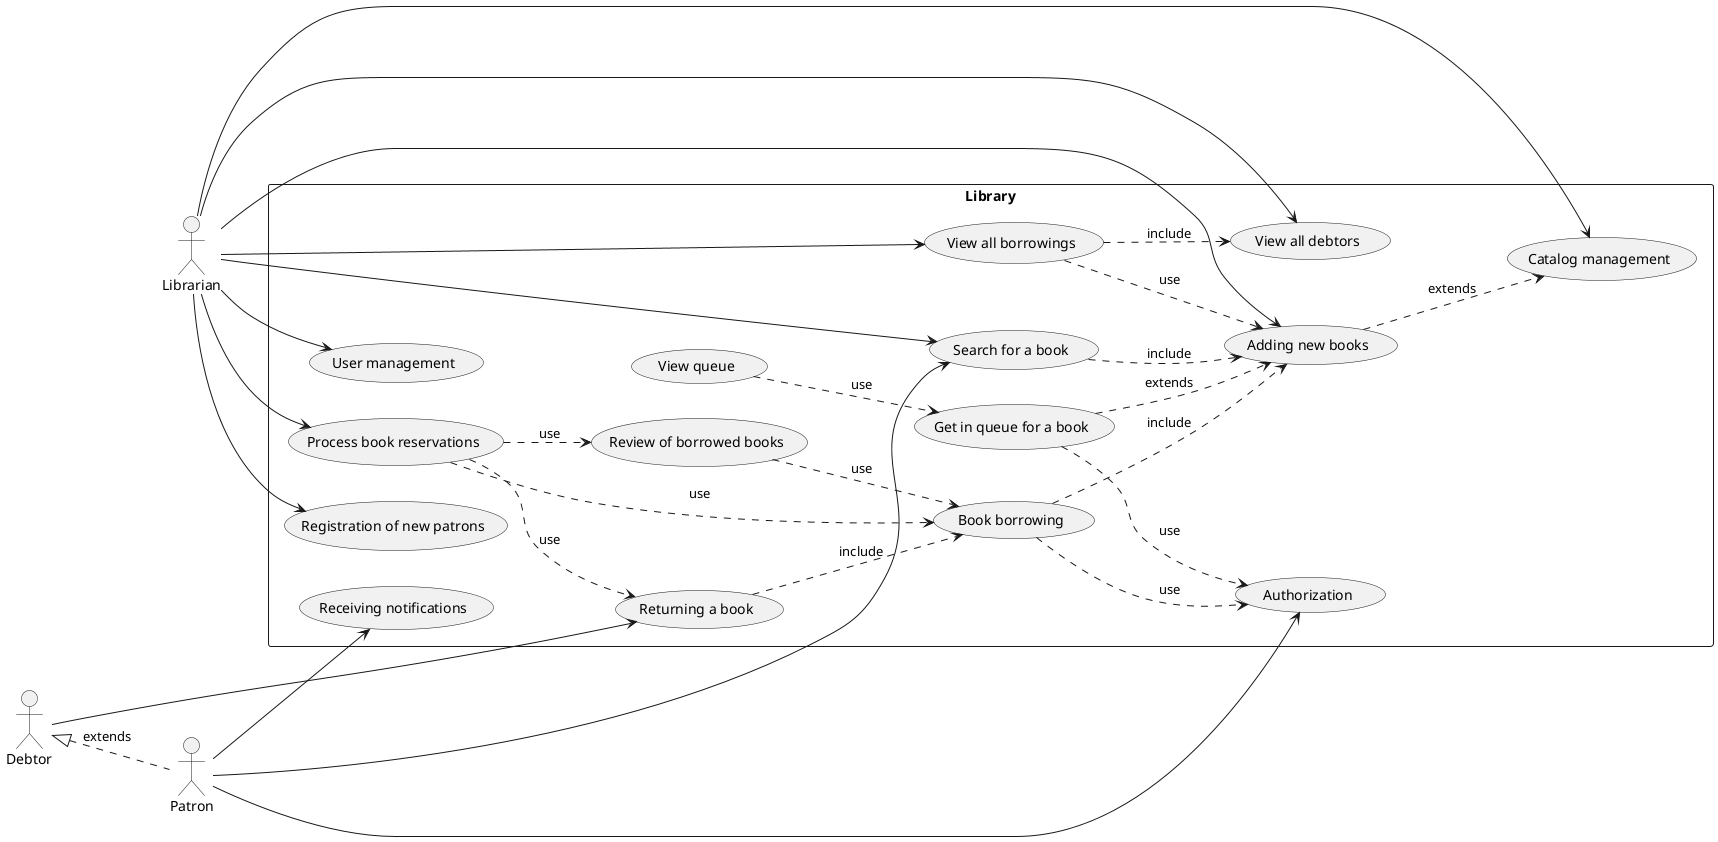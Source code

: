 @startuml
left to right direction

:Patron:
:Debtor:
:Librarian:

:Debtor:<|..:Patron:: extends

rectangle Library {
(Authorization)
(Returning a book)
(Book borrowing)
(Review of borrowed books)
(Get in queue for a book)
(View queue)
(Receiving notifications)

(Search for a book)

(Registration of new patrons)
(User management)
(Adding new books)
(Catalog management)
(View all borrowings)
(View all debtors)
(Process book reservations)

:Debtor:-->(Returning a book)

:Patron:-->(Authorization)
:Patron:-->(Receiving notifications)
:Patron:-->(Search for a book)

:Librarian:-->(Search for a book)
:Librarian:-->(Registration of new patrons)
:Librarian:-->(User management)
:Librarian:-->(Adding new books)
:Librarian:-->(Catalog management)
:Librarian:-->(View all borrowings)
:Librarian:-->(View all debtors)
:Librarian:-->(Process book reservations)


(Book borrowing)..>(Authorization) :use
(Get in queue for a book)..>(Authorization): use

(Review of borrowed books)..>(Book borrowing): use
(Returning a book)..>(Book borrowing): include


(Book borrowing)..>(Adding new books): include

(Search for a book)..>(Adding new books): include

(Process book reservations)..>(Book borrowing): use
(Process book reservations)..>(Review of borrowed books): use
(Process book reservations)..>(Returning a book): use
(View queue)..>(Get in queue for a book): use
(Get in queue for a book)..>(Adding new books): extends
(View all borrowings)..>(Adding new books): use
(View all borrowings)..>(View all debtors): include
(Adding new books)..>(Catalog management): extends


}
@enduml
